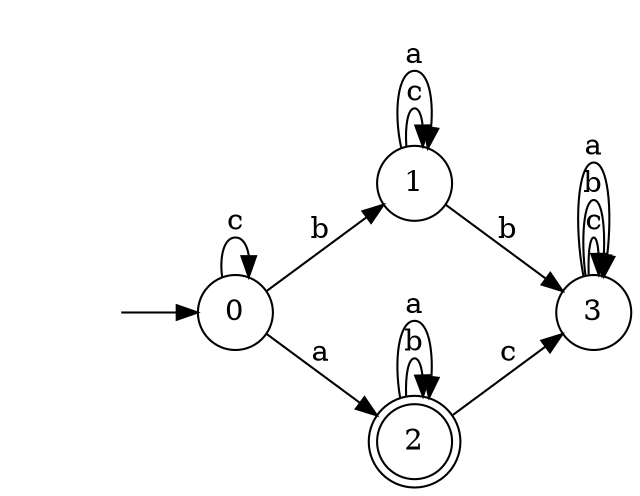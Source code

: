 digraph {
  rankdir=LR;
  0 [label="0", shape = circle];
  0 -> 0 [label="c"];
  0 -> 1 [label="b"];
  0 -> 2 [label="a"];
  1 [label="1", shape = circle];
  1 -> 1 [label="c"];
  1 -> 3 [label="b"];
  1 -> 1 [label="a"];
  2 [label="2", shape = doublecircle];
  2 -> 3 [label="c"];
  2 -> 2 [label="b"];
  2 -> 2 [label="a"];
  3 [label="3", shape = circle];
  3 -> 3 [label="c"];
  3 -> 3 [label="b"];
  3 -> 3 [label="a"];
  4 [label="", shape = plaintext];
  4 -> 0 [label=""];
}
